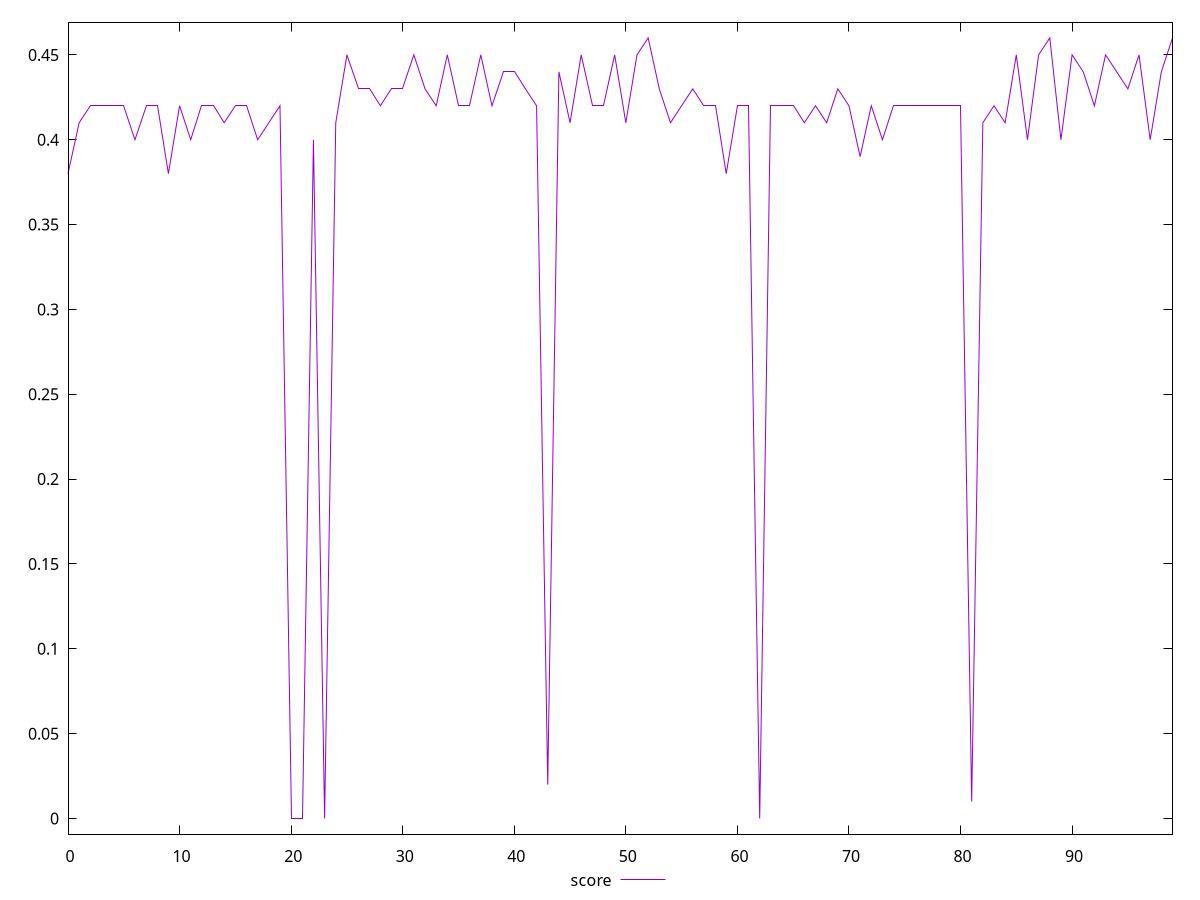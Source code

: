 reset

$score <<EOF
0 0.38
1 0.41
2 0.42
3 0.42
4 0.42
5 0.42
6 0.4
7 0.42
8 0.42
9 0.38
10 0.42
11 0.4
12 0.42
13 0.42
14 0.41
15 0.42
16 0.42
17 0.4
18 0.41
19 0.42
20 0
21 0
22 0.4
23 0
24 0.41
25 0.45
26 0.43
27 0.43
28 0.42
29 0.43
30 0.43
31 0.45
32 0.43
33 0.42
34 0.45
35 0.42
36 0.42
37 0.45
38 0.42
39 0.44
40 0.44
41 0.43
42 0.42
43 0.02
44 0.44
45 0.41
46 0.45
47 0.42
48 0.42
49 0.45
50 0.41
51 0.45
52 0.46
53 0.43
54 0.41
55 0.42
56 0.43
57 0.42
58 0.42
59 0.38
60 0.42
61 0.42
62 0
63 0.42
64 0.42
65 0.42
66 0.41
67 0.42
68 0.41
69 0.43
70 0.42
71 0.39
72 0.42
73 0.4
74 0.42
75 0.42
76 0.42
77 0.42
78 0.42
79 0.42
80 0.42
81 0.01
82 0.41
83 0.42
84 0.41
85 0.45
86 0.4
87 0.45
88 0.46
89 0.4
90 0.45
91 0.44
92 0.42
93 0.45
94 0.44
95 0.43
96 0.45
97 0.4
98 0.44
99 0.46
EOF

set key outside below
set xrange [0:99]
set yrange [-0.0092:0.4692]
set trange [-0.0092:0.4692]
set terminal svg size 640, 500 enhanced background rgb 'white'
set output "reprap/render-blocking-resources/samples/pages+cached+noexternal+nomedia/score/values.svg"

plot $score title "score" with line

reset
